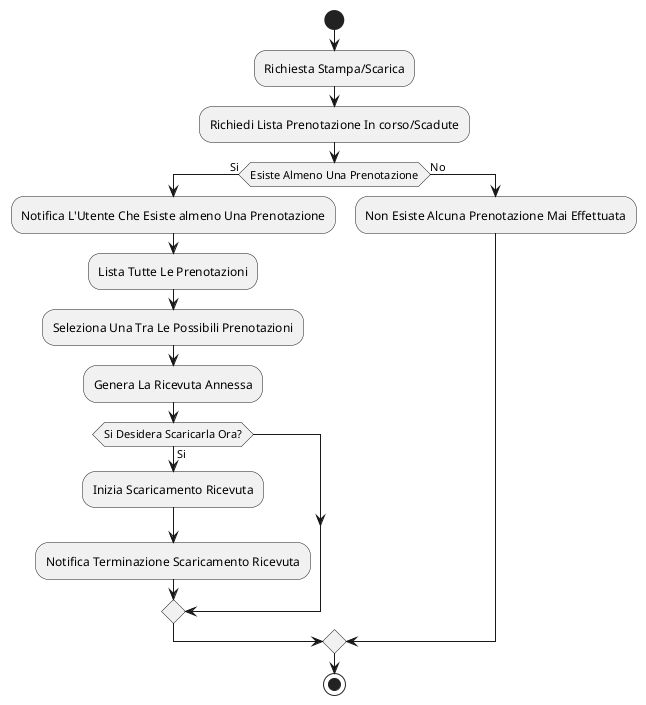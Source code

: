 @startuml

start

:Richiesta Stampa/Scarica;

:Richiedi Lista Prenotazione In corso/Scadute;

if (Esiste Almeno Una Prenotazione) then (Si)

    :Notifica L'Utente Che Esiste almeno Una Prenotazione;
    
    :Lista Tutte Le Prenotazioni;
    
    :Seleziona Una Tra Le Possibili Prenotazioni;
    
    :Genera La Ricevuta Annessa;
    
    if (Si Desidera Scaricarla Ora?) then (Si)
    
        :Inizia Scaricamento Ricevuta;
        
        :Notifica Terminazione Scaricamento Ricevuta;
        
    endif
    
else (No)

    :Non Esiste Alcuna Prenotazione Mai Effettuata;
    
endif

stop

@enduml
